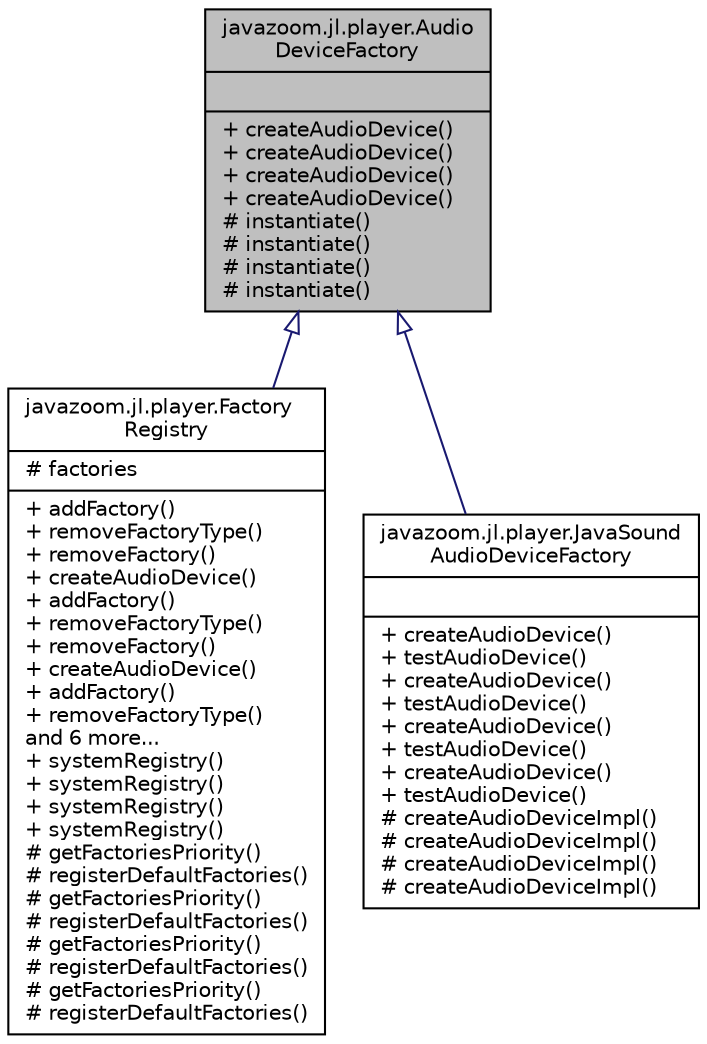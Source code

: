 digraph "javazoom.jl.player.AudioDeviceFactory"
{
 // LATEX_PDF_SIZE
  edge [fontname="Helvetica",fontsize="10",labelfontname="Helvetica",labelfontsize="10"];
  node [fontname="Helvetica",fontsize="10",shape=record];
  Node1 [label="{javazoom.jl.player.Audio\lDeviceFactory\n||+ createAudioDevice()\l+ createAudioDevice()\l+ createAudioDevice()\l+ createAudioDevice()\l# instantiate()\l# instantiate()\l# instantiate()\l# instantiate()\l}",height=0.2,width=0.4,color="black", fillcolor="grey75", style="filled", fontcolor="black",tooltip=" "];
  Node1 -> Node2 [dir="back",color="midnightblue",fontsize="10",style="solid",arrowtail="onormal",fontname="Helvetica"];
  Node2 [label="{javazoom.jl.player.Factory\lRegistry\n|# factories\l|+ addFactory()\l+ removeFactoryType()\l+ removeFactory()\l+ createAudioDevice()\l+ addFactory()\l+ removeFactoryType()\l+ removeFactory()\l+ createAudioDevice()\l+ addFactory()\l+ removeFactoryType()\land 6 more...\l+ systemRegistry()\l+ systemRegistry()\l+ systemRegistry()\l+ systemRegistry()\l# getFactoriesPriority()\l# registerDefaultFactories()\l# getFactoriesPriority()\l# registerDefaultFactories()\l# getFactoriesPriority()\l# registerDefaultFactories()\l# getFactoriesPriority()\l# registerDefaultFactories()\l}",height=0.2,width=0.4,color="black", fillcolor="white", style="filled",URL="$classjavazoom_1_1jl_1_1player_1_1_factory_registry.html",tooltip=" "];
  Node1 -> Node3 [dir="back",color="midnightblue",fontsize="10",style="solid",arrowtail="onormal",fontname="Helvetica"];
  Node3 [label="{javazoom.jl.player.JavaSound\lAudioDeviceFactory\n||+ createAudioDevice()\l+ testAudioDevice()\l+ createAudioDevice()\l+ testAudioDevice()\l+ createAudioDevice()\l+ testAudioDevice()\l+ createAudioDevice()\l+ testAudioDevice()\l# createAudioDeviceImpl()\l# createAudioDeviceImpl()\l# createAudioDeviceImpl()\l# createAudioDeviceImpl()\l}",height=0.2,width=0.4,color="black", fillcolor="white", style="filled",URL="$classjavazoom_1_1jl_1_1player_1_1_java_sound_audio_device_factory.html",tooltip=" "];
}
